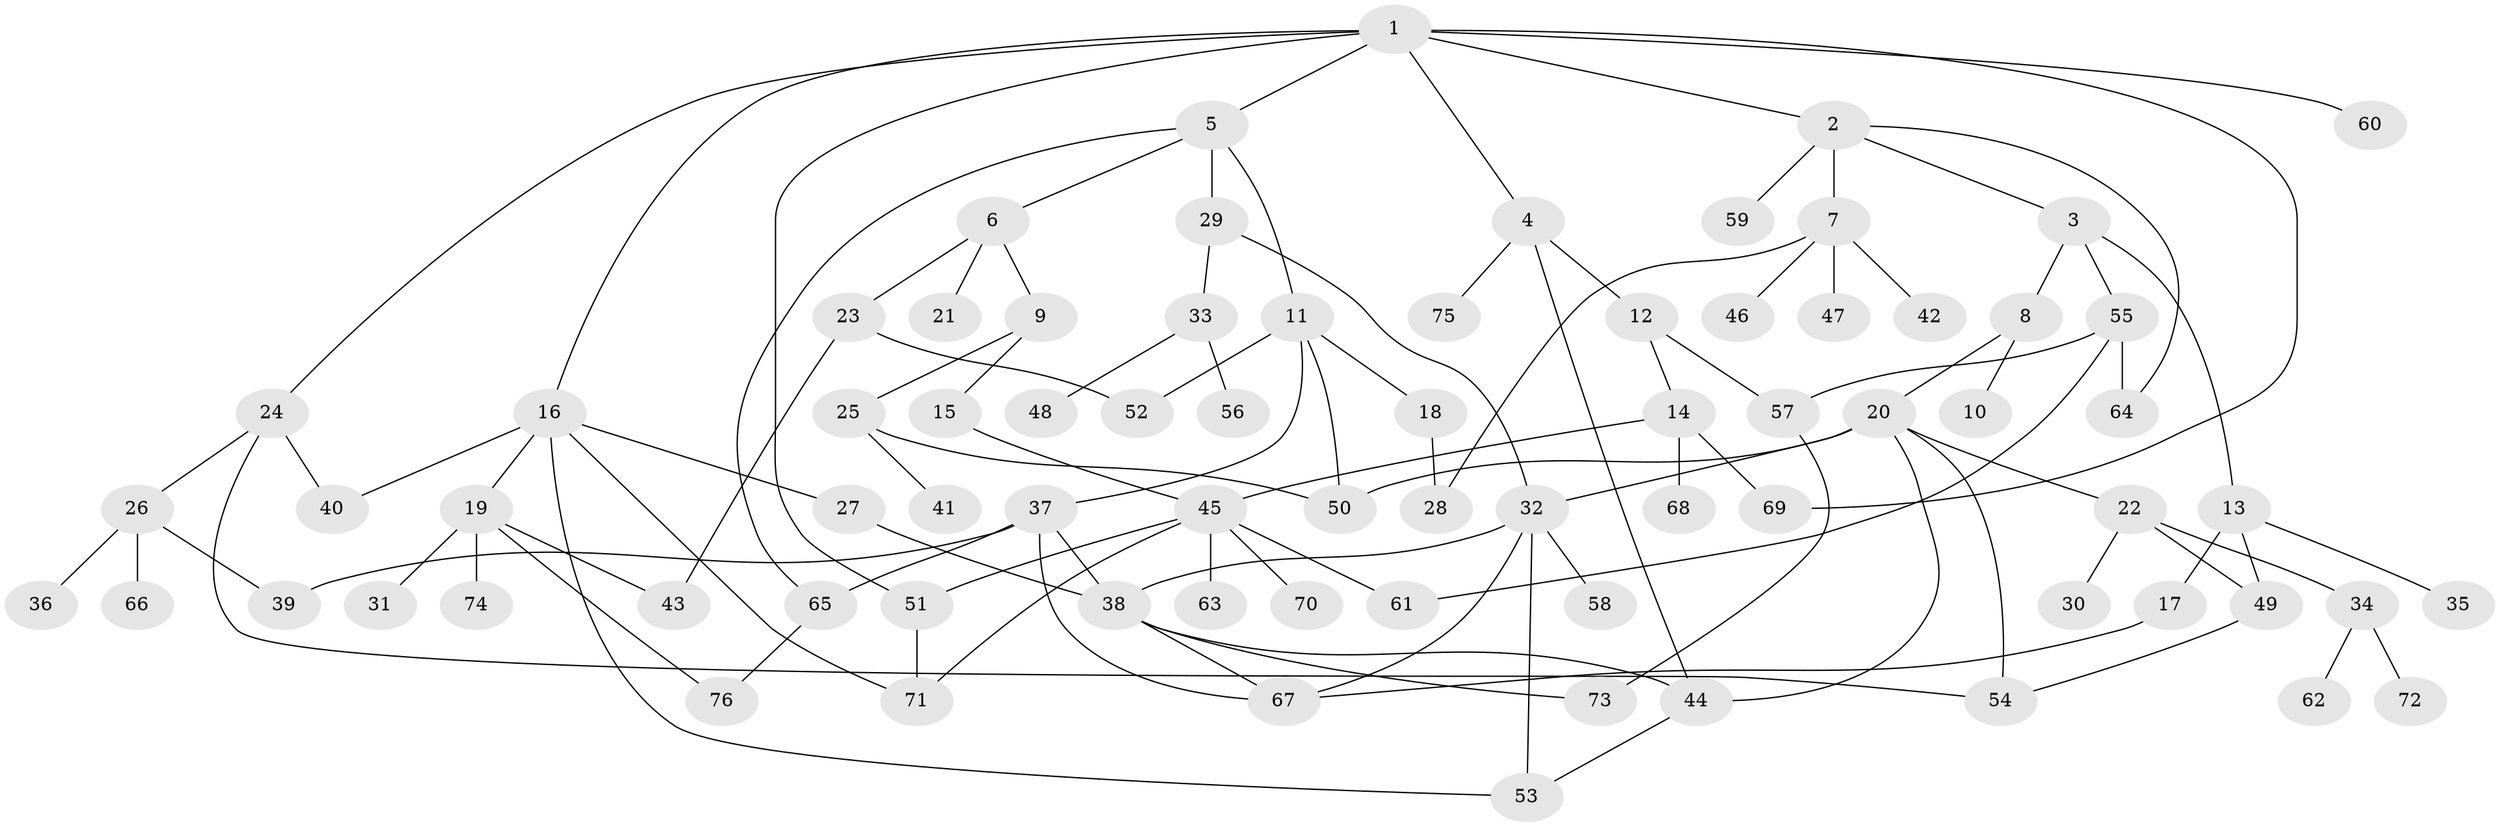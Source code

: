 // Generated by graph-tools (version 1.1) at 2025/13/03/09/25 04:13:38]
// undirected, 76 vertices, 106 edges
graph export_dot {
graph [start="1"]
  node [color=gray90,style=filled];
  1;
  2;
  3;
  4;
  5;
  6;
  7;
  8;
  9;
  10;
  11;
  12;
  13;
  14;
  15;
  16;
  17;
  18;
  19;
  20;
  21;
  22;
  23;
  24;
  25;
  26;
  27;
  28;
  29;
  30;
  31;
  32;
  33;
  34;
  35;
  36;
  37;
  38;
  39;
  40;
  41;
  42;
  43;
  44;
  45;
  46;
  47;
  48;
  49;
  50;
  51;
  52;
  53;
  54;
  55;
  56;
  57;
  58;
  59;
  60;
  61;
  62;
  63;
  64;
  65;
  66;
  67;
  68;
  69;
  70;
  71;
  72;
  73;
  74;
  75;
  76;
  1 -- 2;
  1 -- 4;
  1 -- 5;
  1 -- 16;
  1 -- 24;
  1 -- 51;
  1 -- 60;
  1 -- 69;
  2 -- 3;
  2 -- 7;
  2 -- 59;
  2 -- 64;
  3 -- 8;
  3 -- 13;
  3 -- 55;
  4 -- 12;
  4 -- 44;
  4 -- 75;
  5 -- 6;
  5 -- 11;
  5 -- 29;
  5 -- 65;
  6 -- 9;
  6 -- 21;
  6 -- 23;
  7 -- 42;
  7 -- 46;
  7 -- 47;
  7 -- 28;
  8 -- 10;
  8 -- 20;
  9 -- 15;
  9 -- 25;
  11 -- 18;
  11 -- 37;
  11 -- 50;
  11 -- 52;
  12 -- 14;
  12 -- 57;
  13 -- 17;
  13 -- 35;
  13 -- 49;
  14 -- 45;
  14 -- 68;
  14 -- 69;
  15 -- 45;
  16 -- 19;
  16 -- 27;
  16 -- 53;
  16 -- 71;
  16 -- 40;
  17 -- 67;
  18 -- 28;
  19 -- 31;
  19 -- 74;
  19 -- 76;
  19 -- 43;
  20 -- 22;
  20 -- 50;
  20 -- 32;
  20 -- 44;
  20 -- 54;
  22 -- 30;
  22 -- 34;
  22 -- 49;
  23 -- 43;
  23 -- 52;
  24 -- 26;
  24 -- 40;
  24 -- 54;
  25 -- 41;
  25 -- 50;
  26 -- 36;
  26 -- 39;
  26 -- 66;
  27 -- 38;
  29 -- 32;
  29 -- 33;
  32 -- 58;
  32 -- 67;
  32 -- 38;
  32 -- 53;
  33 -- 48;
  33 -- 56;
  34 -- 62;
  34 -- 72;
  37 -- 38;
  37 -- 65;
  37 -- 67;
  37 -- 39;
  38 -- 73;
  38 -- 44;
  38 -- 67;
  44 -- 53;
  45 -- 63;
  45 -- 70;
  45 -- 71;
  45 -- 51;
  45 -- 61;
  49 -- 54;
  51 -- 71;
  55 -- 61;
  55 -- 57;
  55 -- 64;
  57 -- 73;
  65 -- 76;
}
